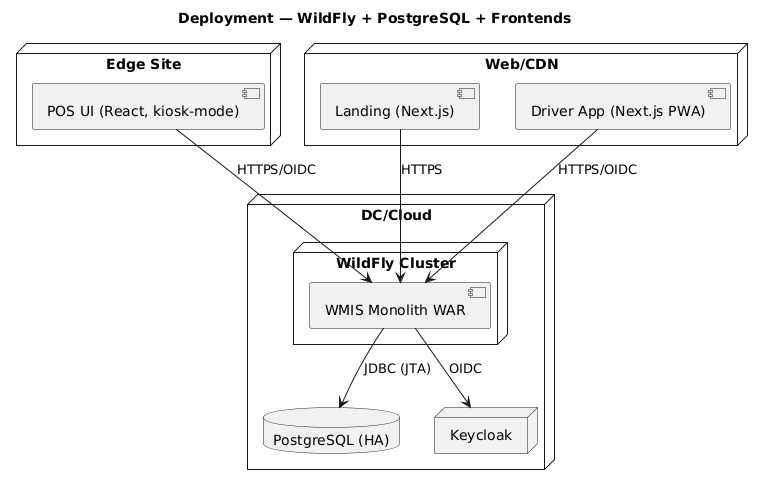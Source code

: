 @startuml
title Deployment — WildFly + PostgreSQL + Frontends
skinparam defaultFontName "DejaVu Sans"

node "Edge Site" {
  [POS UI (React, kiosk-mode)]
}

node "Web/CDN" {
  [Landing (Next.js)]
  [Driver App (Next.js PWA)]
}

node "DC/Cloud" {
  node "WildFly Cluster" {
    [WMIS Monolith WAR]
  }
  database "PostgreSQL (HA)" as PG
  node "Keycloak" as AUTH
}

[POS UI (React, kiosk-mode)] --> [WMIS Monolith WAR] : HTTPS/OIDC
[Landing (Next.js)] --> [WMIS Monolith WAR] : HTTPS
[Driver App (Next.js PWA)] --> [WMIS Monolith WAR] : HTTPS/OIDC

[WMIS Monolith WAR] --> PG : JDBC (JTA)
[WMIS Monolith WAR] --> AUTH : OIDC
@enduml
